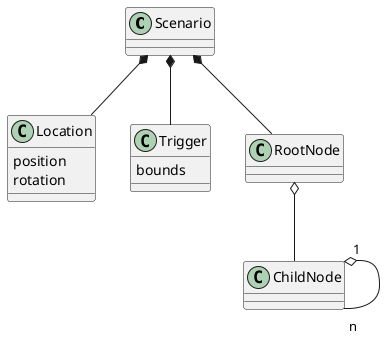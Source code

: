 @startuml
Scenario *-- Location
Scenario *-- Trigger
Scenario *-- RootNode

RootNode o-- ChildNode
ChildNode "1" o-- "n" ChildNode

Location : position
Location : rotation

Trigger : bounds
@enduml